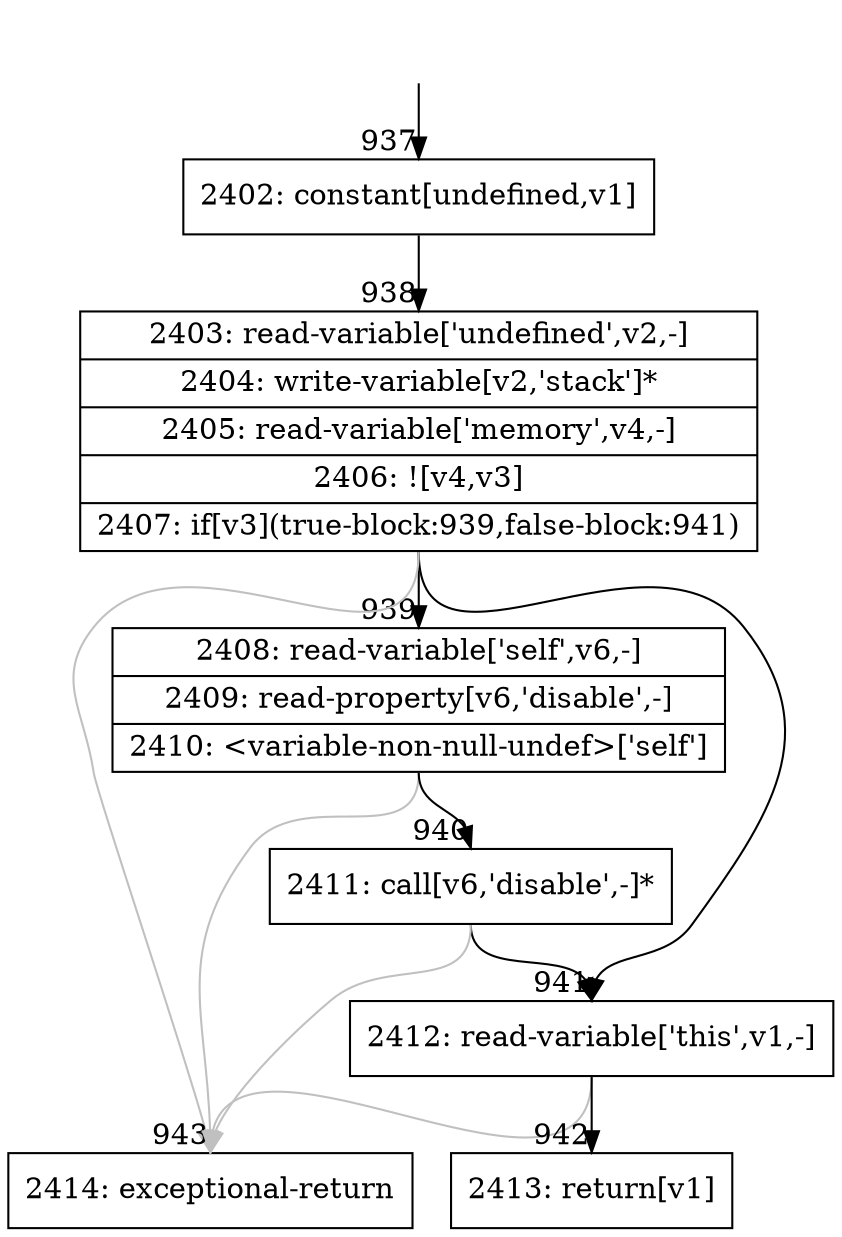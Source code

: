 digraph {
rankdir="TD"
BB_entry71[shape=none,label=""];
BB_entry71 -> BB937 [tailport=s, headport=n, headlabel="    937"]
BB937 [shape=record label="{2402: constant[undefined,v1]}" ] 
BB937 -> BB938 [tailport=s, headport=n, headlabel="      938"]
BB938 [shape=record label="{2403: read-variable['undefined',v2,-]|2404: write-variable[v2,'stack']*|2405: read-variable['memory',v4,-]|2406: ![v4,v3]|2407: if[v3](true-block:939,false-block:941)}" ] 
BB938 -> BB939 [tailport=s, headport=n, headlabel="      939"]
BB938 -> BB941 [tailport=s, headport=n, headlabel="      941"]
BB938 -> BB943 [tailport=s, headport=n, color=gray, headlabel="      943"]
BB939 [shape=record label="{2408: read-variable['self',v6,-]|2409: read-property[v6,'disable',-]|2410: \<variable-non-null-undef\>['self']}" ] 
BB939 -> BB940 [tailport=s, headport=n, headlabel="      940"]
BB939 -> BB943 [tailport=s, headport=n, color=gray]
BB940 [shape=record label="{2411: call[v6,'disable',-]*}" ] 
BB940 -> BB941 [tailport=s, headport=n]
BB940 -> BB943 [tailport=s, headport=n, color=gray]
BB941 [shape=record label="{2412: read-variable['this',v1,-]}" ] 
BB941 -> BB942 [tailport=s, headport=n, headlabel="      942"]
BB941 -> BB943 [tailport=s, headport=n, color=gray]
BB942 [shape=record label="{2413: return[v1]}" ] 
BB943 [shape=record label="{2414: exceptional-return}" ] 
}
